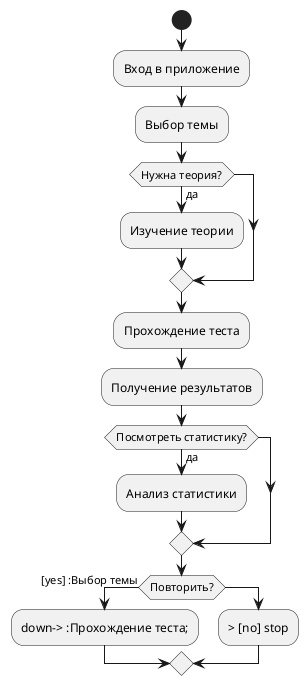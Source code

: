 @startuml
start

:Вход в приложение;
:Выбор темы;

if (Нужна теория?) then (да)
  :Изучение теории;
endif

:Прохождение теста;
:Получение результатов;

if (Посмотреть статистику?) then (да)
  :Анализ статистики;
endif

if (Повторить?) then (да)
  -> [yes] :Выбор темы;
  -down-> :Прохождение теста;
else
  -> [no] stop
endif

@enduml
